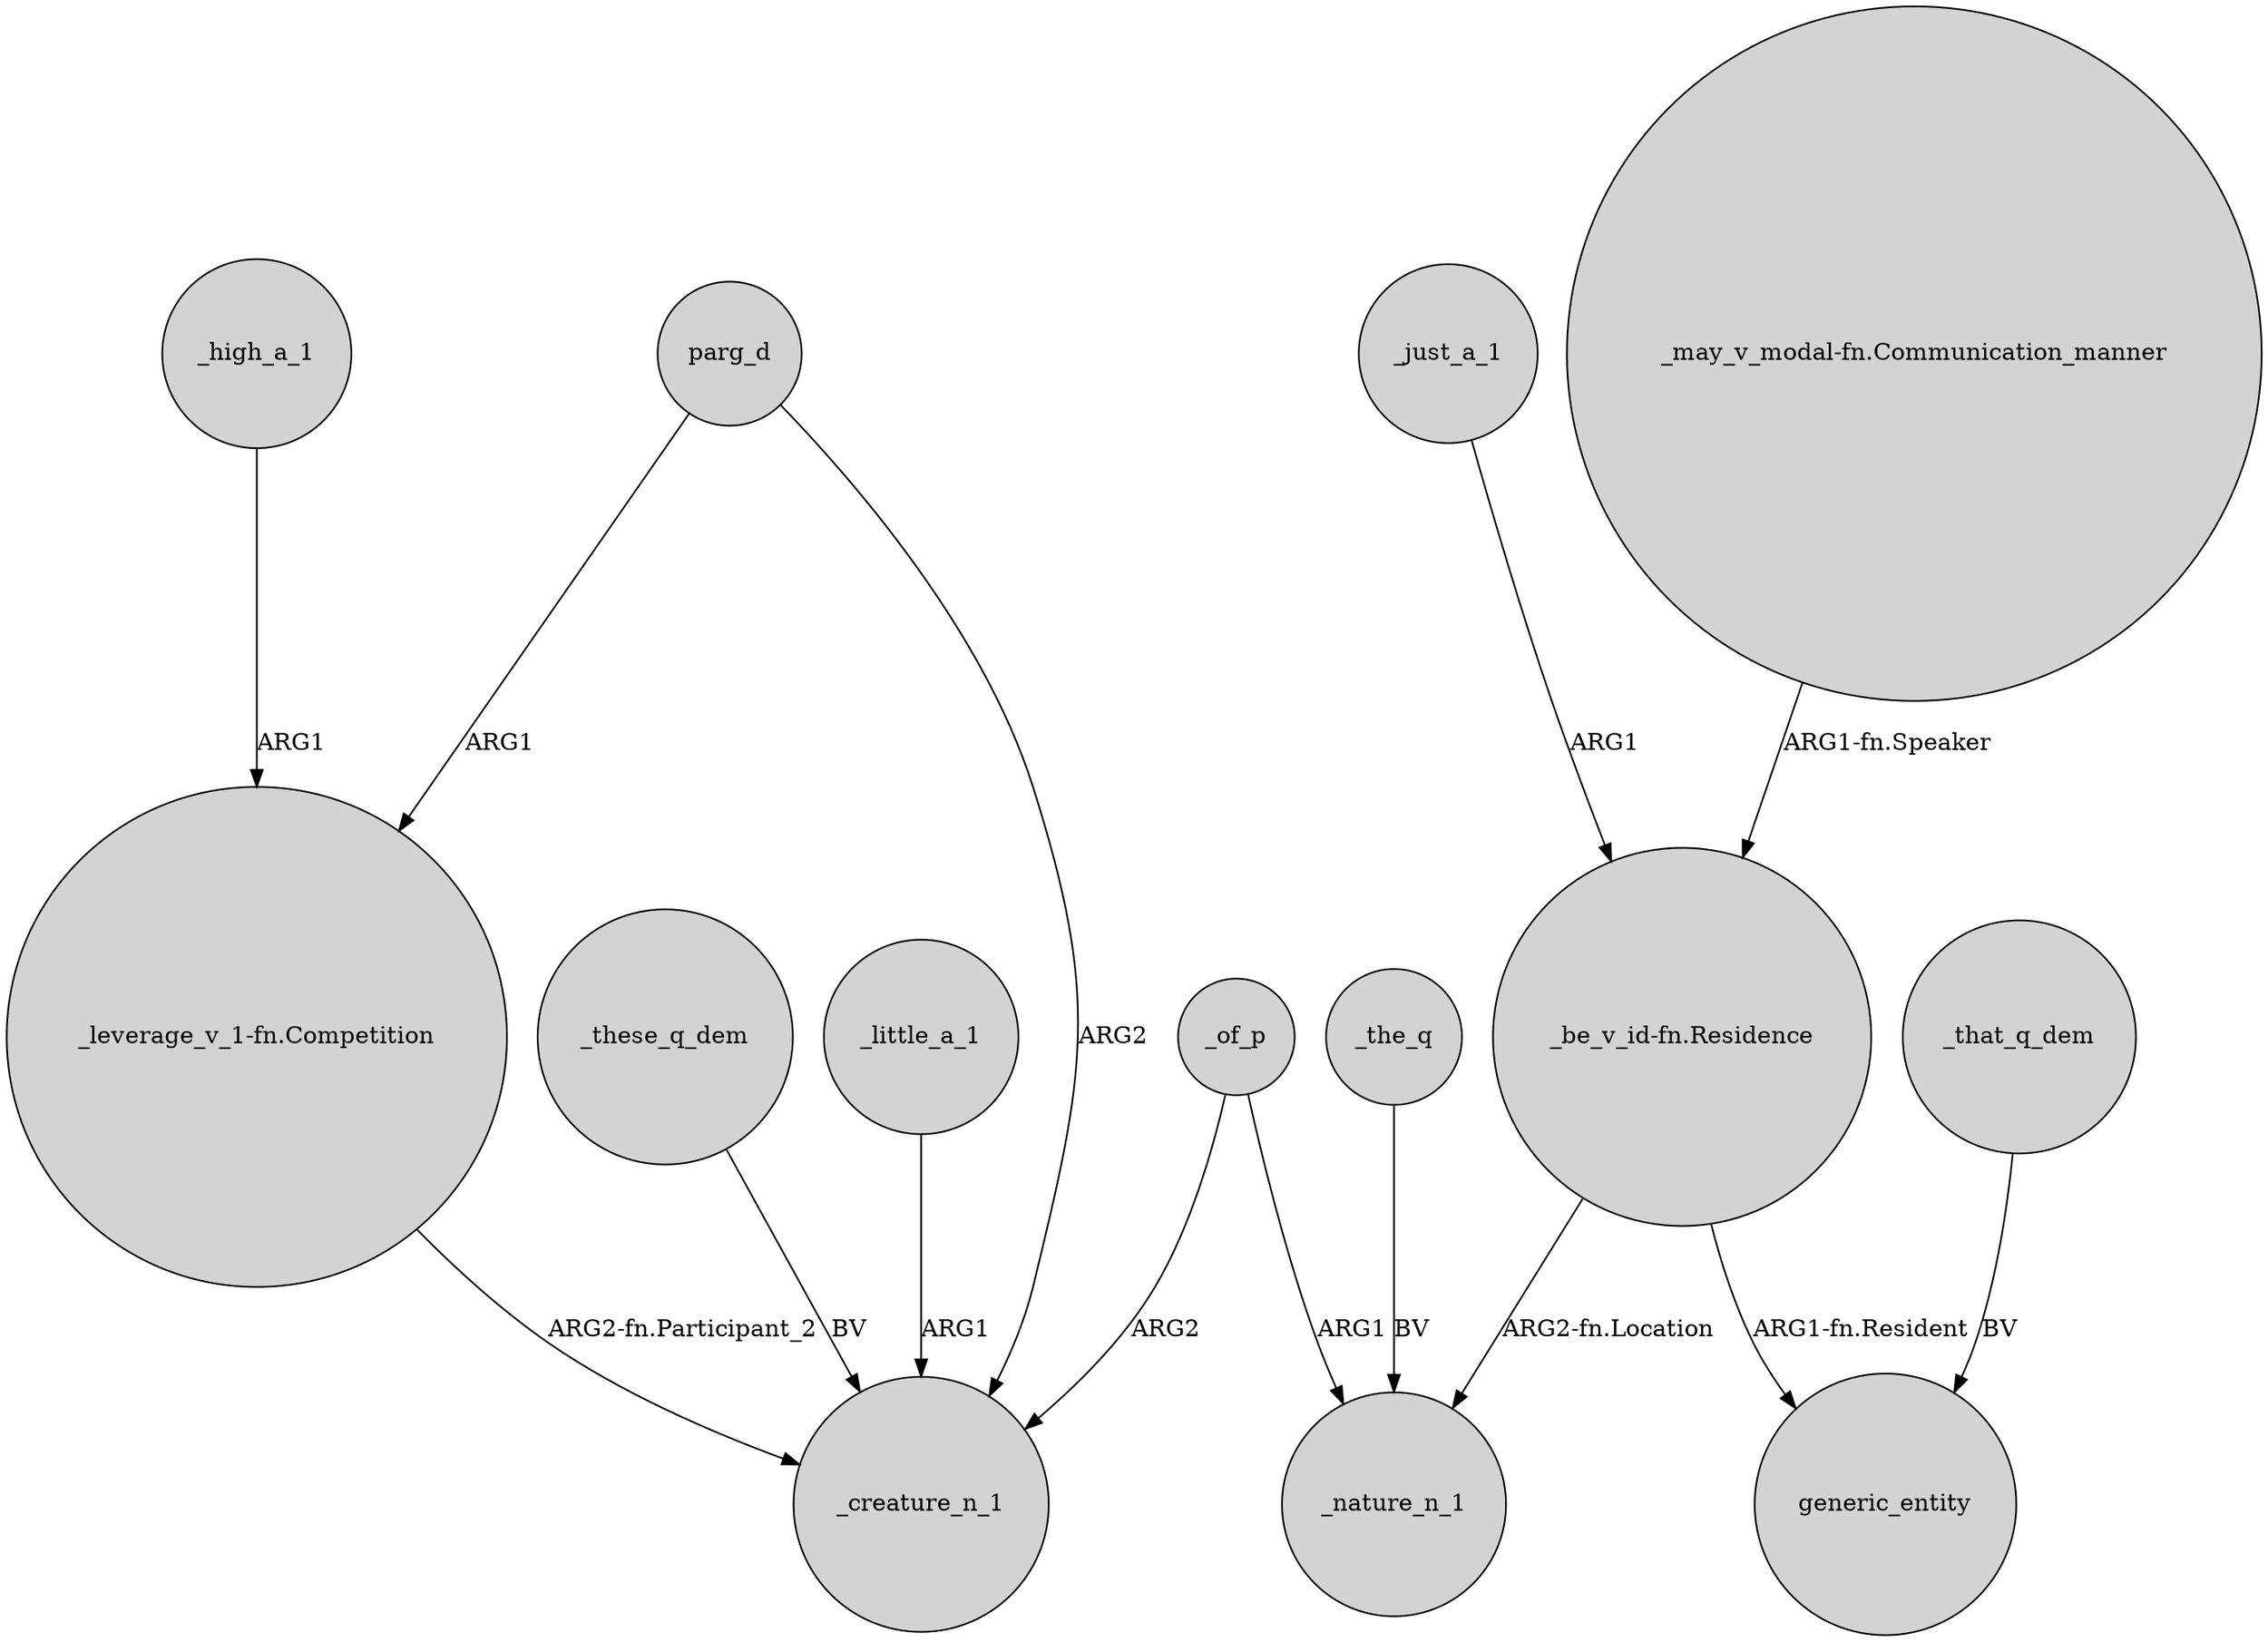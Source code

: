 digraph {
	node [shape=circle style=filled]
	"_may_v_modal-fn.Communication_manner" -> "_be_v_id-fn.Residence" [label="ARG1-fn.Speaker"]
	parg_d -> "_leverage_v_1-fn.Competition" [label=ARG1]
	_of_p -> _nature_n_1 [label=ARG1]
	_the_q -> _nature_n_1 [label=BV]
	_just_a_1 -> "_be_v_id-fn.Residence" [label=ARG1]
	_high_a_1 -> "_leverage_v_1-fn.Competition" [label=ARG1]
	_these_q_dem -> _creature_n_1 [label=BV]
	"_leverage_v_1-fn.Competition" -> _creature_n_1 [label="ARG2-fn.Participant_2"]
	_that_q_dem -> generic_entity [label=BV]
	_little_a_1 -> _creature_n_1 [label=ARG1]
	_of_p -> _creature_n_1 [label=ARG2]
	"_be_v_id-fn.Residence" -> _nature_n_1 [label="ARG2-fn.Location"]
	"_be_v_id-fn.Residence" -> generic_entity [label="ARG1-fn.Resident"]
	parg_d -> _creature_n_1 [label=ARG2]
}
